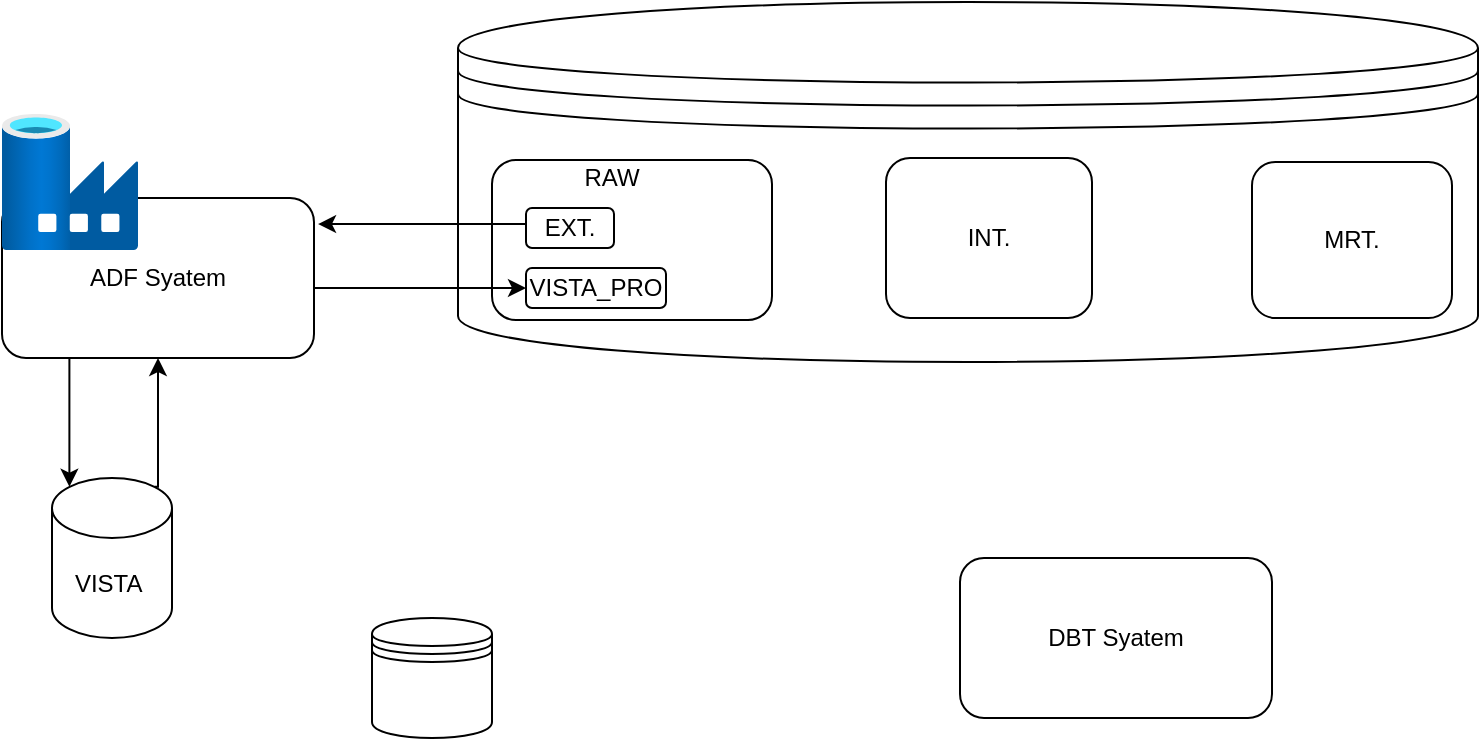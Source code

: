 <mxfile version="26.0.16">
  <diagram name="Page-1" id="TA6gXqDFzfyHmSNEqNzv">
    <mxGraphModel dx="1601" dy="453" grid="1" gridSize="10" guides="1" tooltips="1" connect="1" arrows="1" fold="1" page="1" pageScale="1" pageWidth="827" pageHeight="1169" math="0" shadow="0">
      <root>
        <mxCell id="0" />
        <mxCell id="1" parent="0" />
        <mxCell id="3lTf8zWU9LtMQArzml-N-13" value="" style="shape=datastore;whiteSpace=wrap;html=1;fillColor=none;" vertex="1" parent="1">
          <mxGeometry x="163" y="2" width="510" height="180" as="geometry" />
        </mxCell>
        <mxCell id="3lTf8zWU9LtMQArzml-N-1" value="DBT Syatem" style="rounded=1;whiteSpace=wrap;html=1;" vertex="1" parent="1">
          <mxGeometry x="414" y="280" width="156" height="80" as="geometry" />
        </mxCell>
        <mxCell id="3lTf8zWU9LtMQArzml-N-3" value="" style="rounded=1;whiteSpace=wrap;html=1;" vertex="1" parent="1">
          <mxGeometry x="180" y="81" width="140" height="80" as="geometry" />
        </mxCell>
        <mxCell id="3lTf8zWU9LtMQArzml-N-4" value="INT." style="rounded=1;whiteSpace=wrap;html=1;" vertex="1" parent="1">
          <mxGeometry x="377" y="80" width="103" height="80" as="geometry" />
        </mxCell>
        <mxCell id="3lTf8zWU9LtMQArzml-N-5" value="MRT." style="rounded=1;whiteSpace=wrap;html=1;" vertex="1" parent="1">
          <mxGeometry x="560" y="82" width="100" height="78" as="geometry" />
        </mxCell>
        <mxCell id="3lTf8zWU9LtMQArzml-N-7" value="EXT." style="rounded=1;whiteSpace=wrap;html=1;" vertex="1" parent="1">
          <mxGeometry x="197" y="105" width="44" height="20" as="geometry" />
        </mxCell>
        <mxCell id="3lTf8zWU9LtMQArzml-N-8" value="VISTA_PRO" style="rounded=1;whiteSpace=wrap;html=1;" vertex="1" parent="1">
          <mxGeometry x="197" y="135" width="70" height="20" as="geometry" />
        </mxCell>
        <mxCell id="3lTf8zWU9LtMQArzml-N-9" value="RAW" style="text;html=1;align=center;verticalAlign=middle;whiteSpace=wrap;rounded=0;" vertex="1" parent="1">
          <mxGeometry x="210" y="75" width="60" height="30" as="geometry" />
        </mxCell>
        <mxCell id="3lTf8zWU9LtMQArzml-N-21" style="edgeStyle=orthogonalEdgeStyle;rounded=0;orthogonalLoop=1;jettySize=auto;html=1;exitX=1;exitY=0.5;exitDx=0;exitDy=0;entryX=0;entryY=0.5;entryDx=0;entryDy=0;" edge="1" parent="1" source="3lTf8zWU9LtMQArzml-N-10" target="3lTf8zWU9LtMQArzml-N-8">
          <mxGeometry relative="1" as="geometry">
            <Array as="points">
              <mxPoint x="91" y="145" />
            </Array>
          </mxGeometry>
        </mxCell>
        <mxCell id="3lTf8zWU9LtMQArzml-N-10" value="ADF Syatem" style="rounded=1;whiteSpace=wrap;html=1;" vertex="1" parent="1">
          <mxGeometry x="-65" y="100" width="156" height="80" as="geometry" />
        </mxCell>
        <mxCell id="3lTf8zWU9LtMQArzml-N-20" style="edgeStyle=orthogonalEdgeStyle;rounded=0;orthogonalLoop=1;jettySize=auto;html=1;exitX=0.855;exitY=0;exitDx=0;exitDy=4.35;exitPerimeter=0;entryX=0.5;entryY=1;entryDx=0;entryDy=0;" edge="1" parent="1" source="3lTf8zWU9LtMQArzml-N-11" target="3lTf8zWU9LtMQArzml-N-10">
          <mxGeometry relative="1" as="geometry">
            <Array as="points">
              <mxPoint x="13" y="244" />
            </Array>
          </mxGeometry>
        </mxCell>
        <mxCell id="3lTf8zWU9LtMQArzml-N-11" value="VISTA&amp;nbsp;" style="shape=cylinder3;whiteSpace=wrap;html=1;boundedLbl=1;backgroundOutline=1;size=15;" vertex="1" parent="1">
          <mxGeometry x="-40" y="240" width="60" height="80" as="geometry" />
        </mxCell>
        <mxCell id="3lTf8zWU9LtMQArzml-N-14" value="" style="shape=datastore;whiteSpace=wrap;html=1;" vertex="1" parent="1">
          <mxGeometry x="120" y="310" width="60" height="60" as="geometry" />
        </mxCell>
        <mxCell id="3lTf8zWU9LtMQArzml-N-15" value="" style="image;aspect=fixed;html=1;points=[];align=center;fontSize=12;image=img/lib/azure2/databases/Data_Factory.svg;" vertex="1" parent="1">
          <mxGeometry x="-65" y="58" width="68" height="68" as="geometry" />
        </mxCell>
        <mxCell id="3lTf8zWU9LtMQArzml-N-18" style="edgeStyle=orthogonalEdgeStyle;rounded=0;orthogonalLoop=1;jettySize=auto;html=1;exitX=0;exitY=0.5;exitDx=0;exitDy=0;entryX=1.013;entryY=0.163;entryDx=0;entryDy=0;entryPerimeter=0;" edge="1" parent="1" source="3lTf8zWU9LtMQArzml-N-7" target="3lTf8zWU9LtMQArzml-N-10">
          <mxGeometry relative="1" as="geometry">
            <Array as="points">
              <mxPoint x="197" y="113" />
            </Array>
          </mxGeometry>
        </mxCell>
        <mxCell id="3lTf8zWU9LtMQArzml-N-19" style="edgeStyle=orthogonalEdgeStyle;rounded=0;orthogonalLoop=1;jettySize=auto;html=1;exitX=0.25;exitY=1;exitDx=0;exitDy=0;entryX=0.145;entryY=0;entryDx=0;entryDy=4.35;entryPerimeter=0;" edge="1" parent="1" source="3lTf8zWU9LtMQArzml-N-10" target="3lTf8zWU9LtMQArzml-N-11">
          <mxGeometry relative="1" as="geometry">
            <Array as="points">
              <mxPoint x="-31" y="180" />
            </Array>
          </mxGeometry>
        </mxCell>
      </root>
    </mxGraphModel>
  </diagram>
</mxfile>
